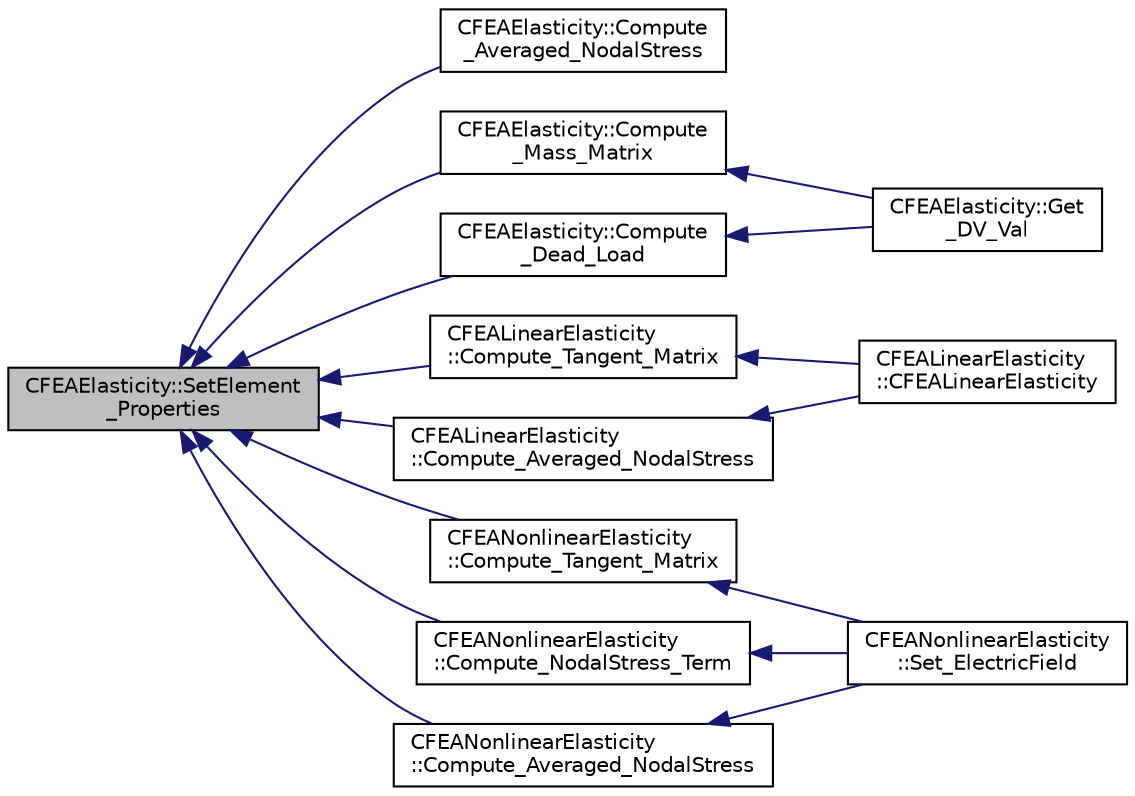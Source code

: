 digraph "CFEAElasticity::SetElement_Properties"
{
  edge [fontname="Helvetica",fontsize="10",labelfontname="Helvetica",labelfontsize="10"];
  node [fontname="Helvetica",fontsize="10",shape=record];
  rankdir="LR";
  Node128 [label="CFEAElasticity::SetElement\l_Properties",height=0.2,width=0.4,color="black", fillcolor="grey75", style="filled", fontcolor="black"];
  Node128 -> Node129 [dir="back",color="midnightblue",fontsize="10",style="solid",fontname="Helvetica"];
  Node129 [label="CFEAElasticity::Compute\l_Averaged_NodalStress",height=0.2,width=0.4,color="black", fillcolor="white", style="filled",URL="$class_c_f_e_a_elasticity.html#a6f4e060171104f6a9658a4a173825033",tooltip="Compute averaged nodal stresses (for post processing). "];
  Node128 -> Node130 [dir="back",color="midnightblue",fontsize="10",style="solid",fontname="Helvetica"];
  Node130 [label="CFEAElasticity::Compute\l_Mass_Matrix",height=0.2,width=0.4,color="black", fillcolor="white", style="filled",URL="$class_c_f_e_a_elasticity.html#af7b89ff70f92ca16a264fa234c3867d0",tooltip="Build the mass matrix of an element. "];
  Node130 -> Node131 [dir="back",color="midnightblue",fontsize="10",style="solid",fontname="Helvetica"];
  Node131 [label="CFEAElasticity::Get\l_DV_Val",height=0.2,width=0.4,color="black", fillcolor="white", style="filled",URL="$class_c_f_e_a_elasticity.html#a372ed66a01f0545b0a2fe41ef2e3e6c5",tooltip="Get the value of a design variable. "];
  Node128 -> Node132 [dir="back",color="midnightblue",fontsize="10",style="solid",fontname="Helvetica"];
  Node132 [label="CFEAElasticity::Compute\l_Dead_Load",height=0.2,width=0.4,color="black", fillcolor="white", style="filled",URL="$class_c_f_e_a_elasticity.html#a0373b9eb5595a555a57aaf4242dc1fa8",tooltip="Compute the nodal gravity loads for an element. "];
  Node132 -> Node131 [dir="back",color="midnightblue",fontsize="10",style="solid",fontname="Helvetica"];
  Node128 -> Node133 [dir="back",color="midnightblue",fontsize="10",style="solid",fontname="Helvetica"];
  Node133 [label="CFEALinearElasticity\l::Compute_Tangent_Matrix",height=0.2,width=0.4,color="black", fillcolor="white", style="filled",URL="$class_c_f_e_a_linear_elasticity.html#af3fc69e4a168dab7498e4ec0e2ddcb94",tooltip="Build the tangent stiffness matrix of an element. "];
  Node133 -> Node134 [dir="back",color="midnightblue",fontsize="10",style="solid",fontname="Helvetica"];
  Node134 [label="CFEALinearElasticity\l::CFEALinearElasticity",height=0.2,width=0.4,color="black", fillcolor="white", style="filled",URL="$class_c_f_e_a_linear_elasticity.html#afc4e93c9775f406d2d42de15d96a5ab6",tooltip="Default constructor, protected to avoid instantiation without arguments. "];
  Node128 -> Node135 [dir="back",color="midnightblue",fontsize="10",style="solid",fontname="Helvetica"];
  Node135 [label="CFEALinearElasticity\l::Compute_Averaged_NodalStress",height=0.2,width=0.4,color="black", fillcolor="white", style="filled",URL="$class_c_f_e_a_linear_elasticity.html#a2cc48aea4ff625882e1d2d74c9b7366b",tooltip="Compute averaged nodal stresses (for post processing). "];
  Node135 -> Node134 [dir="back",color="midnightblue",fontsize="10",style="solid",fontname="Helvetica"];
  Node128 -> Node136 [dir="back",color="midnightblue",fontsize="10",style="solid",fontname="Helvetica"];
  Node136 [label="CFEANonlinearElasticity\l::Compute_Tangent_Matrix",height=0.2,width=0.4,color="black", fillcolor="white", style="filled",URL="$class_c_f_e_a_nonlinear_elasticity.html#aa3c19d9fd3b94bd3f56dfdbd2092ea30",tooltip="Build the tangent stiffness matrix of an element. "];
  Node136 -> Node137 [dir="back",color="midnightblue",fontsize="10",style="solid",fontname="Helvetica"];
  Node137 [label="CFEANonlinearElasticity\l::Set_ElectricField",height=0.2,width=0.4,color="black", fillcolor="white", style="filled",URL="$class_c_f_e_a_nonlinear_elasticity.html#a96b3b63c3a15e622116f747c6a03ab89",tooltip="Set element electric field. "];
  Node128 -> Node138 [dir="back",color="midnightblue",fontsize="10",style="solid",fontname="Helvetica"];
  Node138 [label="CFEANonlinearElasticity\l::Compute_NodalStress_Term",height=0.2,width=0.4,color="black", fillcolor="white", style="filled",URL="$class_c_f_e_a_nonlinear_elasticity.html#a2b9889b9b500f66aab3183221434c87d",tooltip="Compute the nodal stress terms for an element. "];
  Node138 -> Node137 [dir="back",color="midnightblue",fontsize="10",style="solid",fontname="Helvetica"];
  Node128 -> Node139 [dir="back",color="midnightblue",fontsize="10",style="solid",fontname="Helvetica"];
  Node139 [label="CFEANonlinearElasticity\l::Compute_Averaged_NodalStress",height=0.2,width=0.4,color="black", fillcolor="white", style="filled",URL="$class_c_f_e_a_nonlinear_elasticity.html#a07bc84d420b04c530d1c3240e8014e53",tooltip="Compute averaged nodal stresses (for post processing). "];
  Node139 -> Node137 [dir="back",color="midnightblue",fontsize="10",style="solid",fontname="Helvetica"];
}

